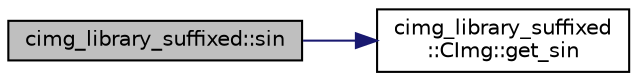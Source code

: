 digraph "cimg_library_suffixed::sin"
{
  edge [fontname="Helvetica",fontsize="10",labelfontname="Helvetica",labelfontsize="10"];
  node [fontname="Helvetica",fontsize="10",shape=record];
  rankdir="LR";
  Node146 [label="cimg_library_suffixed::sin",height=0.2,width=0.4,color="black", fillcolor="grey75", style="filled", fontcolor="black"];
  Node146 -> Node147 [color="midnightblue",fontsize="10",style="solid",fontname="Helvetica"];
  Node147 [label="cimg_library_suffixed\l::CImg::get_sin",height=0.2,width=0.4,color="black", fillcolor="white", style="filled",URL="$structcimg__library__suffixed_1_1_c_img.html#ada2a306f3b37f5630573447fc9578124",tooltip="Compute the sine of each pixel value . "];
}
